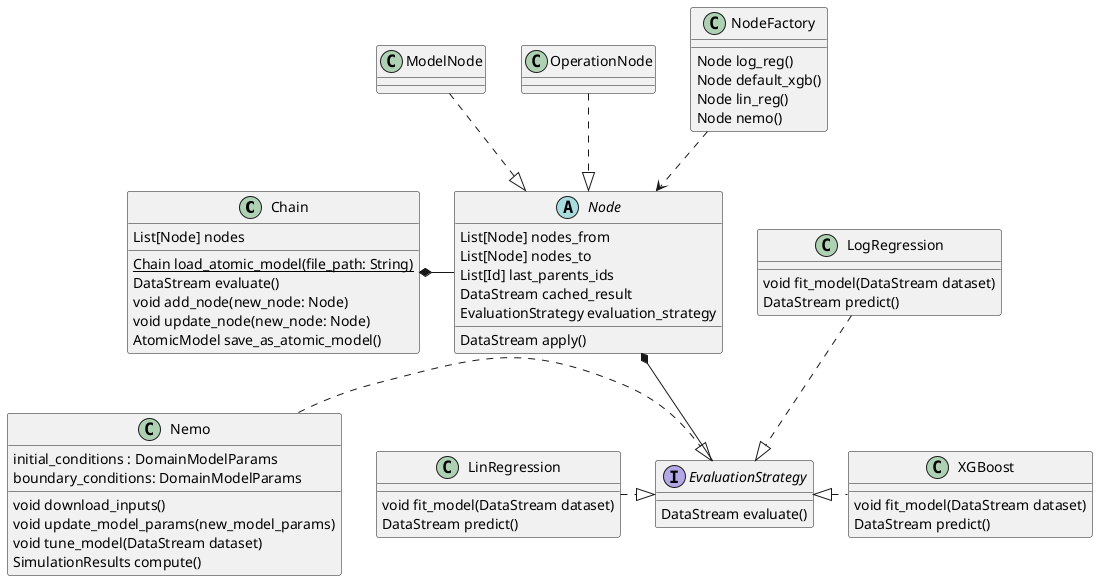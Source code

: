 @startuml

class Chain {
    List[Node] nodes
    {static} Chain load_atomic_model(file_path: String)
    DataStream evaluate()
    void add_node(new_node: Node)
    void update_node(new_node: Node)
    AtomicModel save_as_atomic_model()
}

abstract class Node {
    List[Node] nodes_from
    List[Node] nodes_to
    List[Id] last_parents_ids
    DataStream cached_result
    EvaluationStrategy evaluation_strategy

    DataStream apply()
}

class Nemo {
    initial_conditions : DomainModelParams
    boundary_conditions: DomainModelParams
    void download_inputs()
    void update_model_params(new_model_params)
    void tune_model(DataStream dataset)
    SimulationResults compute()
}

class ModelNode {

}

class OperationNode {

}

class XGBoost {
    void fit_model(DataStream dataset)
    DataStream predict()
}

class LogRegression {
    void fit_model(DataStream dataset)
    DataStream predict()
}


class LinRegression {
    void fit_model(DataStream dataset)
    DataStream predict()
}

class NodeFactory {
    Node log_reg()
    Node default_xgb()
    Node lin_reg()
    Node nemo()
}



interface EvaluationStrategy {
    DataStream evaluate()
}

Chain *-right- Node
ModelNode ..|> Node
OperationNode ..|> Node

Node *-- EvaluationStrategy
Nemo ..-right-|> EvaluationStrategy
XGBoost ..-left-|> EvaluationStrategy
LogRegression ..|> EvaluationStrategy
LinRegression ..-right-|> EvaluationStrategy

NodeFactory ..> Node


@enduml